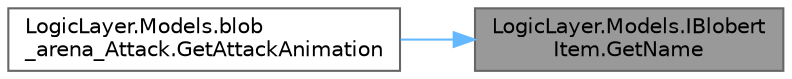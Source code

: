 digraph "LogicLayer.Models.IBlobertItem.GetName"
{
 // LATEX_PDF_SIZE
  bgcolor="transparent";
  edge [fontname=Helvetica,fontsize=10,labelfontname=Helvetica,labelfontsize=10];
  node [fontname=Helvetica,fontsize=10,shape=box,height=0.2,width=0.4];
  rankdir="RL";
  Node1 [id="Node000001",label="LogicLayer.Models.IBlobert\lItem.GetName",height=0.2,width=0.4,color="gray40", fillcolor="grey60", style="filled", fontcolor="black",tooltip="Retrieves the name associated with the Blobert item."];
  Node1 -> Node2 [id="edge1_Node000001_Node000002",dir="back",color="steelblue1",style="solid",tooltip=" "];
  Node2 [id="Node000002",label="LogicLayer.Models.blob\l_arena_Attack.GetAttackAnimation",height=0.2,width=0.4,color="grey40", fillcolor="white", style="filled",URL="$class_logic_layer_1_1_models_1_1blob__arena___attack.html#a1a3eb938a4f0156f26eaceb8dfdce993",tooltip="Get the animation data bound to an attack, this is usually used when in combination with the round ev..."];
}
